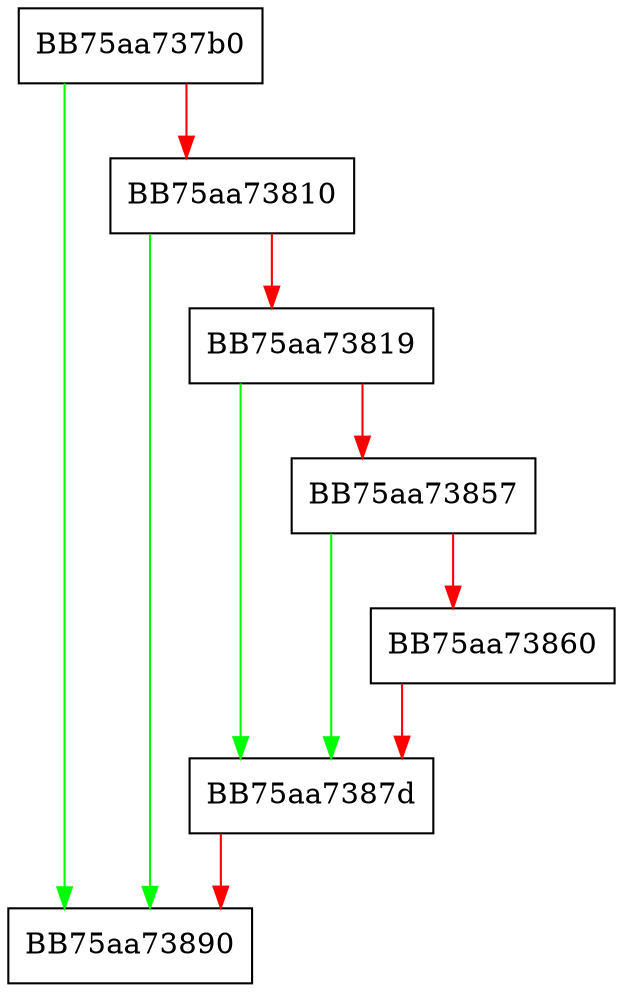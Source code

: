 digraph NTDLL_DLL_VFS_MoveFile {
  node [shape="box"];
  graph [splines=ortho];
  BB75aa737b0 -> BB75aa73890 [color="green"];
  BB75aa737b0 -> BB75aa73810 [color="red"];
  BB75aa73810 -> BB75aa73890 [color="green"];
  BB75aa73810 -> BB75aa73819 [color="red"];
  BB75aa73819 -> BB75aa7387d [color="green"];
  BB75aa73819 -> BB75aa73857 [color="red"];
  BB75aa73857 -> BB75aa7387d [color="green"];
  BB75aa73857 -> BB75aa73860 [color="red"];
  BB75aa73860 -> BB75aa7387d [color="red"];
  BB75aa7387d -> BB75aa73890 [color="red"];
}